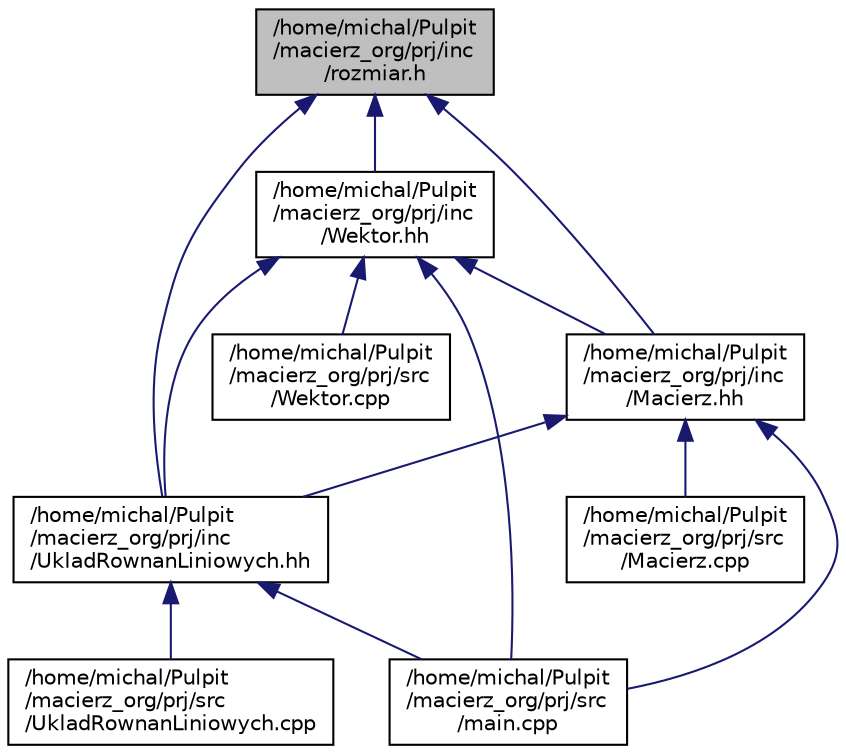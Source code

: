 digraph "/home/michal/Pulpit/macierz_org/prj/inc/rozmiar.h"
{
  edge [fontname="Helvetica",fontsize="10",labelfontname="Helvetica",labelfontsize="10"];
  node [fontname="Helvetica",fontsize="10",shape=record];
  Node1 [label="/home/michal/Pulpit\l/macierz_org/prj/inc\l/rozmiar.h",height=0.2,width=0.4,color="black", fillcolor="grey75", style="filled" fontcolor="black"];
  Node1 -> Node2 [dir="back",color="midnightblue",fontsize="10",style="solid",fontname="Helvetica"];
  Node2 [label="/home/michal/Pulpit\l/macierz_org/prj/inc\l/Macierz.hh",height=0.2,width=0.4,color="black", fillcolor="white", style="filled",URL="$_macierz_8hh.html"];
  Node2 -> Node3 [dir="back",color="midnightblue",fontsize="10",style="solid",fontname="Helvetica"];
  Node3 [label="/home/michal/Pulpit\l/macierz_org/prj/inc\l/UkladRownanLiniowych.hh",height=0.2,width=0.4,color="black", fillcolor="white", style="filled",URL="$_uklad_rownan_liniowych_8hh.html"];
  Node3 -> Node4 [dir="back",color="midnightblue",fontsize="10",style="solid",fontname="Helvetica"];
  Node4 [label="/home/michal/Pulpit\l/macierz_org/prj/src\l/main.cpp",height=0.2,width=0.4,color="black", fillcolor="white", style="filled",URL="$main_8cpp.html"];
  Node3 -> Node5 [dir="back",color="midnightblue",fontsize="10",style="solid",fontname="Helvetica"];
  Node5 [label="/home/michal/Pulpit\l/macierz_org/prj/src\l/UkladRownanLiniowych.cpp",height=0.2,width=0.4,color="black", fillcolor="white", style="filled",URL="$_uklad_rownan_liniowych_8cpp.html"];
  Node2 -> Node6 [dir="back",color="midnightblue",fontsize="10",style="solid",fontname="Helvetica"];
  Node6 [label="/home/michal/Pulpit\l/macierz_org/prj/src\l/Macierz.cpp",height=0.2,width=0.4,color="black", fillcolor="white", style="filled",URL="$_macierz_8cpp.html"];
  Node2 -> Node4 [dir="back",color="midnightblue",fontsize="10",style="solid",fontname="Helvetica"];
  Node1 -> Node7 [dir="back",color="midnightblue",fontsize="10",style="solid",fontname="Helvetica"];
  Node7 [label="/home/michal/Pulpit\l/macierz_org/prj/inc\l/Wektor.hh",height=0.2,width=0.4,color="black", fillcolor="white", style="filled",URL="$_wektor_8hh.html"];
  Node7 -> Node2 [dir="back",color="midnightblue",fontsize="10",style="solid",fontname="Helvetica"];
  Node7 -> Node3 [dir="back",color="midnightblue",fontsize="10",style="solid",fontname="Helvetica"];
  Node7 -> Node4 [dir="back",color="midnightblue",fontsize="10",style="solid",fontname="Helvetica"];
  Node7 -> Node8 [dir="back",color="midnightblue",fontsize="10",style="solid",fontname="Helvetica"];
  Node8 [label="/home/michal/Pulpit\l/macierz_org/prj/src\l/Wektor.cpp",height=0.2,width=0.4,color="black", fillcolor="white", style="filled",URL="$_wektor_8cpp.html"];
  Node1 -> Node3 [dir="back",color="midnightblue",fontsize="10",style="solid",fontname="Helvetica"];
}
